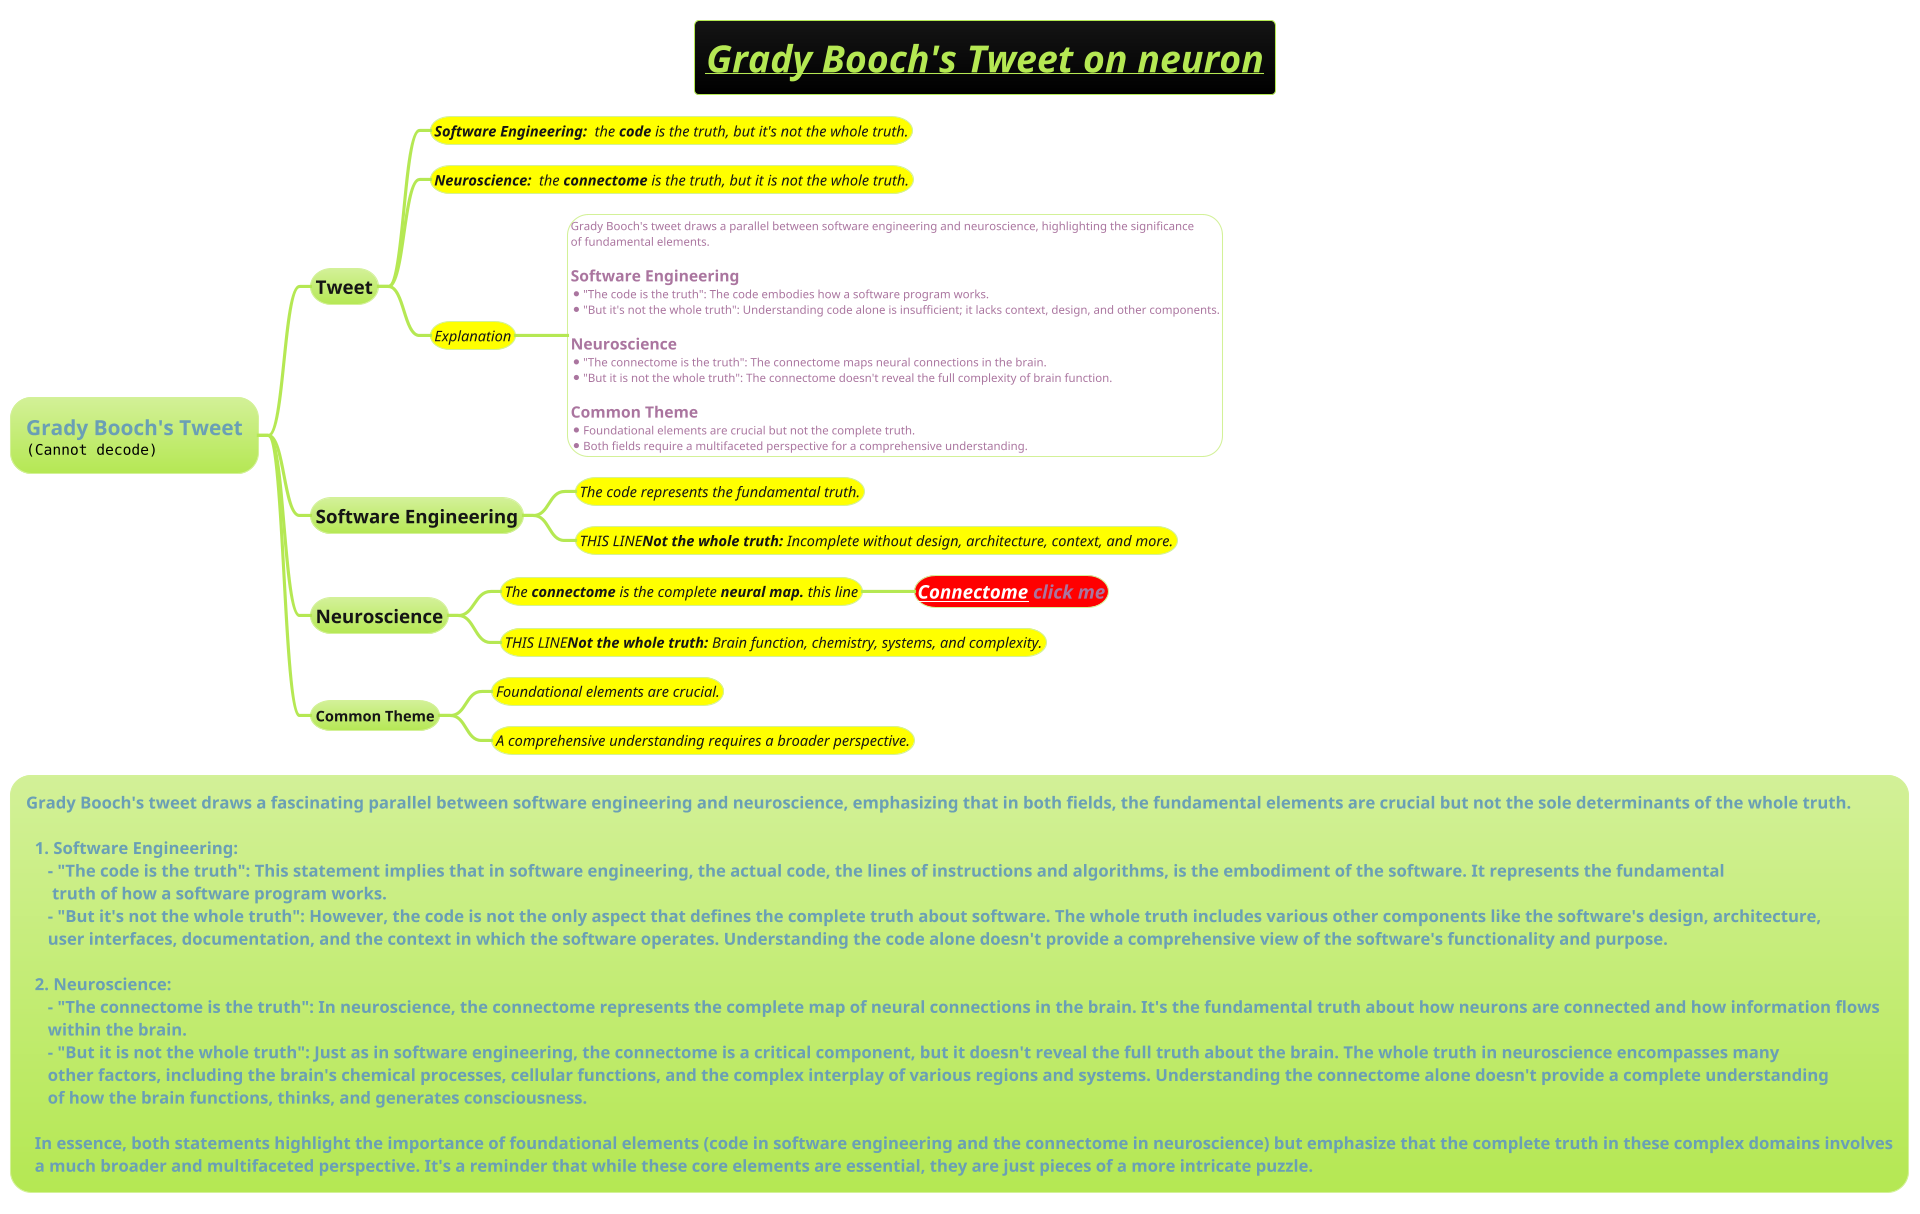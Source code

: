 @startmindmap
title =**//__Grady Booch's Tweet on neuron__//**
!theme hacker

* =Grady Booch's Tweet\n<img:images/grady-booch-tweet-on-neuron.png>
** =Tweet
***[#yellow] <i><size:14>**Software Engineering:**  the **code** is the truth, but it's not the whole truth.
***[#yellow] <i><size:14>**Neuroscience: ** the **connectome** is the truth, but it is not the whole truth.
***[#yellow] <i><size:14>Explanation
****[#white]:Grady Booch's tweet draws a parallel between software engineering and neuroscience, highlighting the significance
of fundamental elements.

= Software Engineering
* "The code is the truth": The code embodies how a software program works.
* "But it's not the whole truth": Understanding code alone is insufficient; it lacks context, design, and other components.

= Neuroscience
* "The connectome is the truth": The connectome maps neural connections in the brain.
* "But it is not the whole truth": The connectome doesn't reveal the full complexity of brain function.

= Common Theme
* Foundational elements are crucial but not the complete truth.
* Both fields require a multifaceted perspective for a comprehensive understanding.;


** =Software Engineering
***[#yellow] <i><size:14>The code represents the fundamental truth.
***[#yellow] <i><size:14>THIS LINE**Not the whole truth:** Incomplete without design, architecture, context, and more.

** =Neuroscience
***[#yellow] <i><size:14>The **connectome** is the complete **neural map.** this line
****[#red] <i><size:18>**[[Connectome.puml Connectome]] click me**
***[#yellow] <i><size:14>THIS LINE**Not the whole truth:** Brain function, chemistry, systems, and complexity.

** Common Theme
***[#yellow] <i><size:14>Foundational elements are crucial.
***[#yellow] <i><size:14>A comprehensive understanding requires a broader perspective.

*:Grady Booch's tweet draws a fascinating parallel between software engineering and neuroscience, emphasizing that in both fields, the fundamental elements are crucial but not the sole determinants of the whole truth.

  1. **Software Engineering:**
     - "The code is the truth": This statement implies that in software engineering, the actual code, the lines of instructions and algorithms, is the embodiment of the software. It represents the fundamental
      truth of how a software program works.
     - "But it's not the whole truth": However, the code is not the only aspect that defines the complete truth about software. The whole truth includes various other components like the software's design, architecture,
     user interfaces, documentation, and the context in which the software operates. Understanding the code alone doesn't provide a comprehensive view of the software's functionality and purpose.

  2. **Neuroscience:**
     - "The connectome is the truth": In neuroscience, the connectome represents the complete map of neural connections in the brain. It's the fundamental truth about how neurons are connected and how information flows
     within the brain.
     - "But it is not the whole truth": Just as in software engineering, the connectome is a critical component, but it doesn't reveal the full truth about the brain. The whole truth in neuroscience encompasses many
     other factors, including the brain's chemical processes, cellular functions, and the complex interplay of various regions and systems. Understanding the connectome alone doesn't provide a complete understanding
     of how the brain functions, thinks, and generates consciousness.

  In essence, both statements highlight the importance of foundational elements (code in software engineering and the connectome in neuroscience) but emphasize that the complete truth in these complex domains involves
  a much broader and multifaceted perspective. It's a reminder that while these core elements are essential, they are just pieces of a more intricate puzzle.;
@endmindmap
